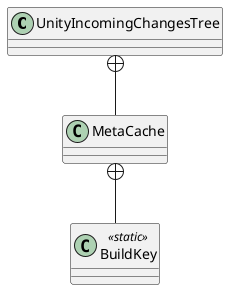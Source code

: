 @startuml
class UnityIncomingChangesTree {
}
class MetaCache {
}
class BuildKey <<static>> {
}
UnityIncomingChangesTree +-- MetaCache
MetaCache +-- BuildKey
@enduml
